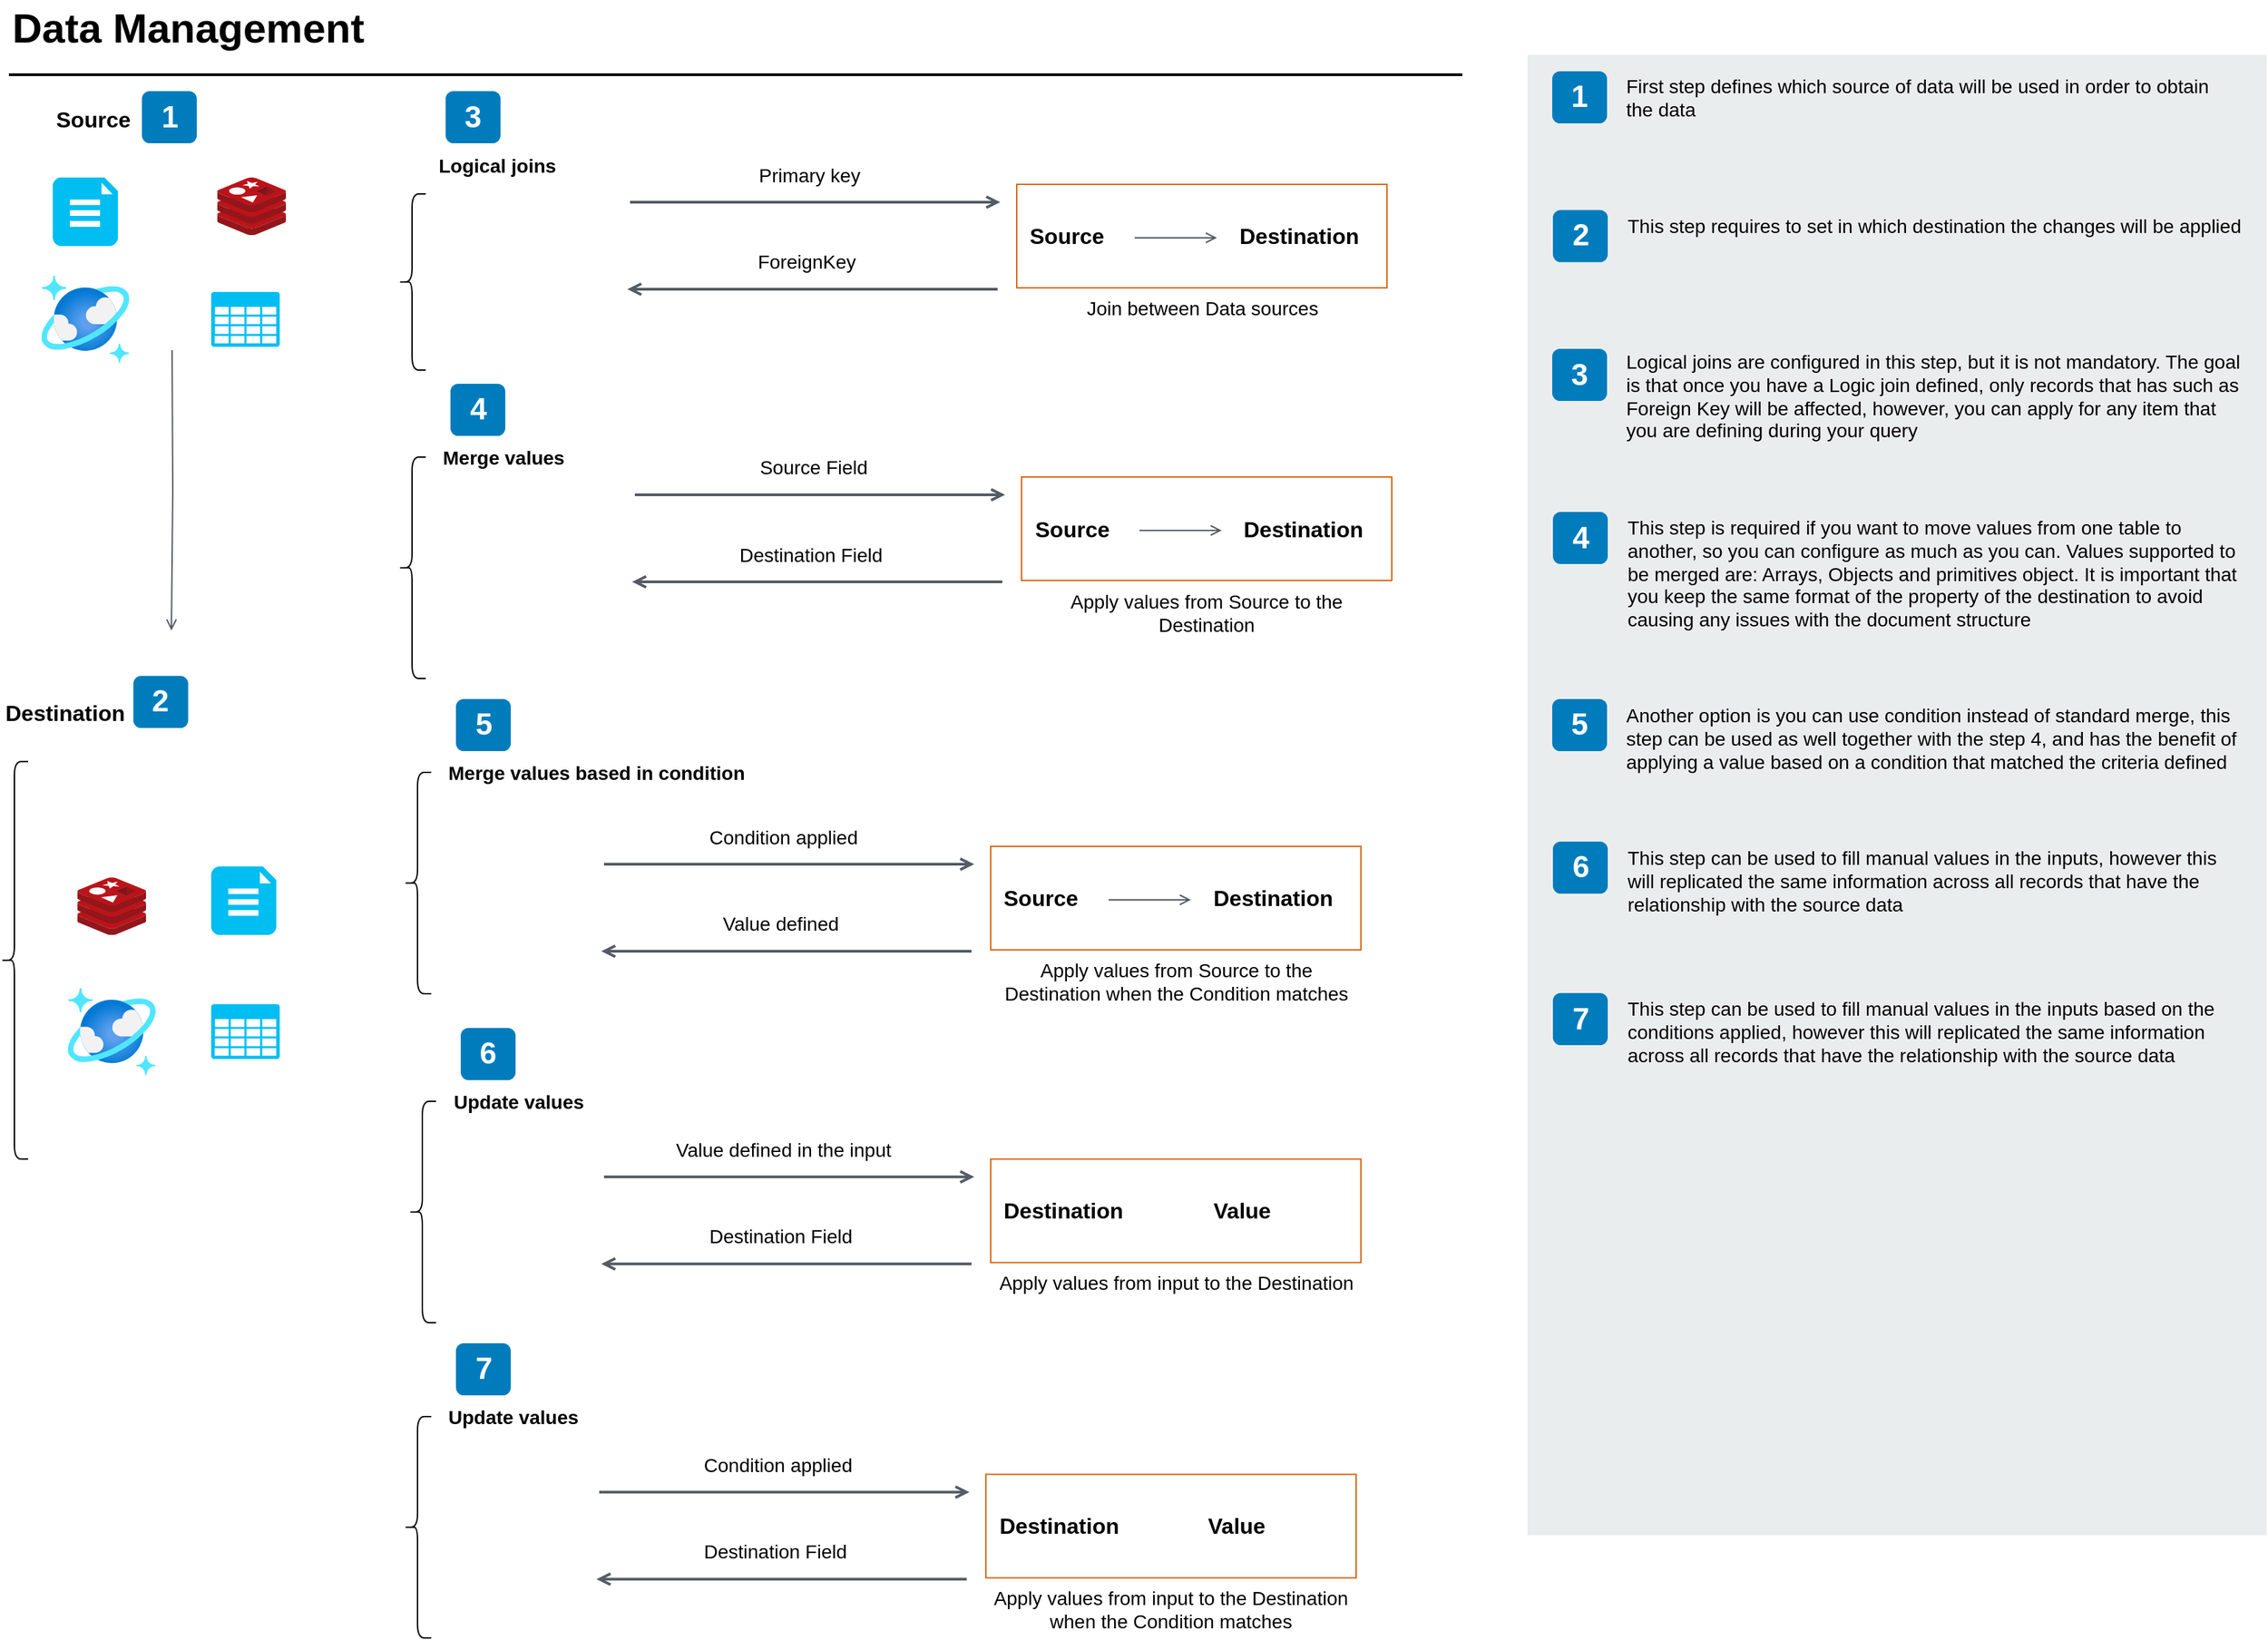 <mxfile version="23.1.1" type="github">
  <diagram id="Ht1M8jgEwFfnCIfOTk4-" name="Page-1">
    <mxGraphModel dx="1121" dy="574" grid="1" gridSize="10" guides="1" tooltips="1" connect="1" arrows="1" fold="1" page="1" pageScale="1" pageWidth="1169" pageHeight="827" math="0" shadow="0">
      <root>
        <mxCell id="0" />
        <mxCell id="1" parent="0" />
        <mxCell id="-QjtrjUzRDEMRZ5MF8oH-14" value="Join between Data sources" style="whiteSpace=wrap;html=1;fillColor=none;fontSize=14;fontColor=#000000;dashed=0;fontStyle=0;align=center;verticalAlign=top;strokeColor=#D86613;gradientColor=none;spacingLeft=0;labelPosition=center;verticalLabelPosition=bottom;container=1;pointerEvents=0;collapsible=0;recursiveResize=0;" parent="1" vertex="1">
          <mxGeometry x="787.5" y="224.5" width="270" height="75.5" as="geometry" />
        </mxCell>
        <mxCell id="ZUJbxcZo_mmczt4VvDxs-9" value="Source" style="text;html=1;resizable=0;points=[];autosize=1;align=left;verticalAlign=top;spacingTop=-4;fontSize=16;fontStyle=1" parent="-QjtrjUzRDEMRZ5MF8oH-14" vertex="1">
          <mxGeometry x="7.5" y="25.5" width="80" height="30" as="geometry" />
        </mxCell>
        <mxCell id="ZUJbxcZo_mmczt4VvDxs-10" value="Destination" style="text;html=1;resizable=0;points=[];autosize=1;align=left;verticalAlign=top;spacingTop=-4;fontSize=16;fontStyle=1" parent="-QjtrjUzRDEMRZ5MF8oH-14" vertex="1">
          <mxGeometry x="160" y="25.5" width="110" height="30" as="geometry" />
        </mxCell>
        <mxCell id="-QjtrjUzRDEMRZ5MF8oH-9" value="1" style="rounded=1;whiteSpace=wrap;html=1;fillColor=#007CBD;strokeColor=none;fontColor=#FFFFFF;fontStyle=1;fontSize=22;" parent="1" vertex="1">
          <mxGeometry x="149.5" y="156.5" width="40" height="38" as="geometry" />
        </mxCell>
        <mxCell id="-QjtrjUzRDEMRZ5MF8oH-28" value="3" style="rounded=1;whiteSpace=wrap;html=1;fillColor=#007CBD;strokeColor=none;fontColor=#FFFFFF;fontStyle=1;fontSize=22;" parent="1" vertex="1">
          <mxGeometry x="371" y="156.5" width="40" height="38" as="geometry" />
        </mxCell>
        <mxCell id="-QjtrjUzRDEMRZ5MF8oH-47" value="Data Management" style="text;html=1;resizable=0;points=[];autosize=1;align=left;verticalAlign=top;spacingTop=-4;fontSize=30;fontStyle=1" parent="1" vertex="1">
          <mxGeometry x="53" y="90" width="280" height="40" as="geometry" />
        </mxCell>
        <mxCell id="-QjtrjUzRDEMRZ5MF8oH-49" value="Source" style="text;html=1;resizable=0;points=[];autosize=1;align=left;verticalAlign=top;spacingTop=-4;fontSize=16;fontStyle=1" parent="1" vertex="1">
          <mxGeometry x="84.5" y="164.5" width="80" height="30" as="geometry" />
        </mxCell>
        <mxCell id="SCVMTBWpLvtzJIhz15lM-1" value="" style="line;strokeWidth=2;html=1;fontSize=14;" parent="1" vertex="1">
          <mxGeometry x="52.5" y="139.5" width="1060" height="10" as="geometry" />
        </mxCell>
        <mxCell id="SCVMTBWpLvtzJIhz15lM-2" value="&lt;span&gt;Logical joins&lt;/span&gt;" style="text;html=1;resizable=0;points=[];autosize=1;align=left;verticalAlign=top;spacingTop=-4;fontSize=14;fontStyle=1" parent="1" vertex="1">
          <mxGeometry x="363.5" y="199.5" width="110" height="20" as="geometry" />
        </mxCell>
        <mxCell id="SCVMTBWpLvtzJIhz15lM-3" value="" style="edgeStyle=orthogonalEdgeStyle;html=1;endArrow=open;elbow=vertical;startArrow=none;endFill=0;strokeColor=#545B64;rounded=0;fontSize=14;" parent="1" edge="1">
          <mxGeometry width="100" relative="1" as="geometry">
            <mxPoint x="171.5" y="345.5" as="sourcePoint" />
            <mxPoint x="171" y="550" as="targetPoint" />
          </mxGeometry>
        </mxCell>
        <mxCell id="SCVMTBWpLvtzJIhz15lM-5" value="" style="shape=curlyBracket;whiteSpace=wrap;html=1;rounded=1;fontSize=14;" parent="1" vertex="1">
          <mxGeometry x="336.5" y="231.5" width="20" height="128.5" as="geometry" />
        </mxCell>
        <mxCell id="SCVMTBWpLvtzJIhz15lM-17" value="&lt;span&gt;Primary key&lt;/span&gt;" style="edgeStyle=orthogonalEdgeStyle;html=1;endArrow=open;elbow=vertical;startArrow=none;endFill=0;strokeColor=#545B64;rounded=0;fontSize=14;strokeWidth=2;" parent="1" edge="1">
          <mxGeometry x="-0.037" y="20" width="100" relative="1" as="geometry">
            <mxPoint x="505.5" y="237.5" as="sourcePoint" />
            <mxPoint x="775.5" y="237.5" as="targetPoint" />
            <mxPoint as="offset" />
          </mxGeometry>
        </mxCell>
        <mxCell id="SCVMTBWpLvtzJIhz15lM-18" value="&lt;span&gt;ForeignKey&lt;/span&gt;" style="edgeStyle=orthogonalEdgeStyle;html=1;endArrow=none;elbow=vertical;startArrow=open;endFill=0;strokeColor=#545B64;rounded=0;fontSize=14;strokeWidth=2;startFill=0;" parent="1" edge="1">
          <mxGeometry x="-0.037" y="20" width="100" relative="1" as="geometry">
            <mxPoint x="503.5" y="301" as="sourcePoint" />
            <mxPoint x="773.5" y="301" as="targetPoint" />
            <mxPoint as="offset" />
          </mxGeometry>
        </mxCell>
        <mxCell id="SCVMTBWpLvtzJIhz15lM-21" value="Destination" style="text;html=1;resizable=0;points=[];autosize=1;align=left;verticalAlign=top;spacingTop=-4;fontSize=16;fontStyle=1" parent="1" vertex="1">
          <mxGeometry x="48.25" y="598.16" width="110" height="30" as="geometry" />
        </mxCell>
        <mxCell id="SCVMTBWpLvtzJIhz15lM-23" value="" style="shape=curlyBracket;whiteSpace=wrap;html=1;rounded=1;fontSize=14;" parent="1" vertex="1">
          <mxGeometry x="46.5" y="645.66" width="20" height="290" as="geometry" />
        </mxCell>
        <mxCell id="SCVMTBWpLvtzJIhz15lM-33" value="" style="edgeStyle=orthogonalEdgeStyle;html=1;endArrow=open;elbow=vertical;startArrow=none;endFill=0;strokeColor=#545B64;rounded=0;fontSize=14;" parent="1" edge="1">
          <mxGeometry width="100" relative="1" as="geometry">
            <mxPoint x="873.5" y="263.5" as="sourcePoint" />
            <mxPoint x="933.5" y="263.5" as="targetPoint" />
          </mxGeometry>
        </mxCell>
        <mxCell id="7OVz4w7n9kzEPWy-4BBC-3" value="" style="rounded=0;whiteSpace=wrap;html=1;fillColor=#EAEDED;fontSize=22;fontColor=#FFFFFF;strokeColor=none;labelBackgroundColor=none;" parent="1" vertex="1">
          <mxGeometry x="1160" y="130" width="539" height="1080" as="geometry" />
        </mxCell>
        <mxCell id="7OVz4w7n9kzEPWy-4BBC-4" value="1" style="rounded=1;whiteSpace=wrap;html=1;fillColor=#007CBD;strokeColor=none;fontColor=#FFFFFF;fontStyle=1;fontSize=22;labelBackgroundColor=none;" parent="1" vertex="1">
          <mxGeometry x="1178" y="142" width="40" height="38" as="geometry" />
        </mxCell>
        <mxCell id="7OVz4w7n9kzEPWy-4BBC-5" value="2" style="rounded=1;whiteSpace=wrap;html=1;fillColor=#007CBD;strokeColor=none;fontColor=#FFFFFF;fontStyle=1;fontSize=22;labelBackgroundColor=none;" parent="1" vertex="1">
          <mxGeometry x="1178.5" y="243.25" width="40" height="38" as="geometry" />
        </mxCell>
        <mxCell id="7OVz4w7n9kzEPWy-4BBC-6" value="3" style="rounded=1;whiteSpace=wrap;html=1;fillColor=#007CBD;strokeColor=none;fontColor=#FFFFFF;fontStyle=1;fontSize=22;labelBackgroundColor=none;" parent="1" vertex="1">
          <mxGeometry x="1178" y="344.5" width="40" height="38" as="geometry" />
        </mxCell>
        <mxCell id="7OVz4w7n9kzEPWy-4BBC-7" value="4" style="rounded=1;whiteSpace=wrap;html=1;fillColor=#007CBD;strokeColor=none;fontColor=#FFFFFF;fontStyle=1;fontSize=22;labelBackgroundColor=none;" parent="1" vertex="1">
          <mxGeometry x="1178.5" y="463.5" width="40" height="38" as="geometry" />
        </mxCell>
        <mxCell id="7OVz4w7n9kzEPWy-4BBC-13" value="&lt;span&gt;First step defines which source of data will be used in order to obtain the data&lt;/span&gt;" style="text;html=1;align=left;verticalAlign=top;spacingTop=-4;fontSize=14;labelBackgroundColor=none;whiteSpace=wrap;" parent="1" vertex="1">
          <mxGeometry x="1229.5" y="141.5" width="449" height="47.5" as="geometry" />
        </mxCell>
        <mxCell id="7OVz4w7n9kzEPWy-4BBC-14" value="&lt;span&gt;This step requires to set in which destination the changes will be applied&lt;/span&gt;" style="text;html=1;align=left;verticalAlign=top;spacingTop=-4;fontSize=14;labelBackgroundColor=none;whiteSpace=wrap;" parent="1" vertex="1">
          <mxGeometry x="1230.5" y="243.75" width="450" height="34.5" as="geometry" />
        </mxCell>
        <mxCell id="7OVz4w7n9kzEPWy-4BBC-15" value="&lt;span&gt;Logical joins are configured in this step, but it is not mandatory. The goal is that once you have a Logic join defined, only records that has such as Foreign Key will be affected, however, you can apply for any item that you are defining during your query&lt;/span&gt;" style="text;html=1;align=left;verticalAlign=top;spacingTop=-4;fontSize=14;labelBackgroundColor=none;whiteSpace=wrap;" parent="1" vertex="1">
          <mxGeometry x="1230" y="343" width="450" height="76.5" as="geometry" />
        </mxCell>
        <mxCell id="7OVz4w7n9kzEPWy-4BBC-16" value="This step is required if you want to move values from one table to another, so you can configure as much as you can. Values supported to be merged are: Arrays, Objects and primitives object. It is important that you keep the same format of the property of the destination to avoid causing any issues with the document structure" style="text;html=1;align=left;verticalAlign=top;spacingTop=-4;fontSize=14;labelBackgroundColor=none;whiteSpace=wrap;" parent="1" vertex="1">
          <mxGeometry x="1230.5" y="464" width="450" height="106" as="geometry" />
        </mxCell>
        <mxCell id="ZUJbxcZo_mmczt4VvDxs-1" value="" style="verticalLabelPosition=bottom;html=1;verticalAlign=top;align=center;strokeColor=none;fillColor=#00BEF2;shape=mxgraph.azure.file_2;pointerEvents=1;" parent="1" vertex="1">
          <mxGeometry x="84.5" y="219.5" width="47.5" height="50" as="geometry" />
        </mxCell>
        <mxCell id="ZUJbxcZo_mmczt4VvDxs-2" value="" style="image;aspect=fixed;html=1;points=[];align=center;fontSize=12;image=img/lib/azure2/databases/Azure_Cosmos_DB.svg;" parent="1" vertex="1">
          <mxGeometry x="76.25" y="291" width="64" height="64" as="geometry" />
        </mxCell>
        <mxCell id="ZUJbxcZo_mmczt4VvDxs-3" value="" style="verticalLabelPosition=bottom;html=1;verticalAlign=top;align=center;strokeColor=none;fillColor=#00BEF2;shape=mxgraph.azure.storage;pointerEvents=1;" parent="1" vertex="1">
          <mxGeometry x="200" y="303" width="50" height="40" as="geometry" />
        </mxCell>
        <mxCell id="ZUJbxcZo_mmczt4VvDxs-4" value="" style="image;sketch=0;aspect=fixed;html=1;points=[];align=center;fontSize=12;image=img/lib/mscae/Cache_Redis_Product.svg;" parent="1" vertex="1">
          <mxGeometry x="204.5" y="219.5" width="50" height="42" as="geometry" />
        </mxCell>
        <mxCell id="ZUJbxcZo_mmczt4VvDxs-5" value="" style="verticalLabelPosition=bottom;html=1;verticalAlign=top;align=center;strokeColor=none;fillColor=#00BEF2;shape=mxgraph.azure.file_2;pointerEvents=1;" parent="1" vertex="1">
          <mxGeometry x="200" y="722.16" width="47.5" height="50" as="geometry" />
        </mxCell>
        <mxCell id="ZUJbxcZo_mmczt4VvDxs-6" value="" style="image;aspect=fixed;html=1;points=[];align=center;fontSize=12;image=img/lib/azure2/databases/Azure_Cosmos_DB.svg;" parent="1" vertex="1">
          <mxGeometry x="95.5" y="810.66" width="64" height="64" as="geometry" />
        </mxCell>
        <mxCell id="ZUJbxcZo_mmczt4VvDxs-7" value="" style="verticalLabelPosition=bottom;html=1;verticalAlign=top;align=center;strokeColor=none;fillColor=#00BEF2;shape=mxgraph.azure.storage;pointerEvents=1;" parent="1" vertex="1">
          <mxGeometry x="200" y="822.66" width="50" height="40" as="geometry" />
        </mxCell>
        <mxCell id="ZUJbxcZo_mmczt4VvDxs-8" value="" style="image;sketch=0;aspect=fixed;html=1;points=[];align=center;fontSize=12;image=img/lib/mscae/Cache_Redis_Product.svg;" parent="1" vertex="1">
          <mxGeometry x="102.5" y="730.16" width="50" height="42" as="geometry" />
        </mxCell>
        <mxCell id="ZUJbxcZo_mmczt4VvDxs-11" value="2" style="rounded=1;whiteSpace=wrap;html=1;fillColor=#007CBD;strokeColor=none;fontColor=#FFFFFF;fontStyle=1;fontSize=22;" parent="1" vertex="1">
          <mxGeometry x="143.25" y="583.16" width="40" height="38" as="geometry" />
        </mxCell>
        <mxCell id="ZUJbxcZo_mmczt4VvDxs-21" value="Apply values from Source to the Destination" style="whiteSpace=wrap;html=1;fillColor=none;fontSize=14;fontColor=#000000;dashed=0;fontStyle=0;align=center;verticalAlign=top;strokeColor=#D86613;gradientColor=none;spacingLeft=0;labelPosition=center;verticalLabelPosition=bottom;container=1;pointerEvents=0;collapsible=0;recursiveResize=0;" parent="1" vertex="1">
          <mxGeometry x="791" y="438" width="270" height="75.5" as="geometry" />
        </mxCell>
        <mxCell id="ZUJbxcZo_mmczt4VvDxs-22" value="Source" style="text;html=1;resizable=0;points=[];autosize=1;align=left;verticalAlign=top;spacingTop=-4;fontSize=16;fontStyle=1" parent="ZUJbxcZo_mmczt4VvDxs-21" vertex="1">
          <mxGeometry x="7.5" y="25.5" width="80" height="30" as="geometry" />
        </mxCell>
        <mxCell id="ZUJbxcZo_mmczt4VvDxs-23" value="Destination" style="text;html=1;resizable=0;points=[];autosize=1;align=left;verticalAlign=top;spacingTop=-4;fontSize=16;fontStyle=1" parent="ZUJbxcZo_mmczt4VvDxs-21" vertex="1">
          <mxGeometry x="160" y="25.5" width="110" height="30" as="geometry" />
        </mxCell>
        <mxCell id="ZUJbxcZo_mmczt4VvDxs-24" value="4" style="rounded=1;whiteSpace=wrap;html=1;fillColor=#007CBD;strokeColor=none;fontColor=#FFFFFF;fontStyle=1;fontSize=22;" parent="1" vertex="1">
          <mxGeometry x="374.5" y="370" width="40" height="38" as="geometry" />
        </mxCell>
        <mxCell id="ZUJbxcZo_mmczt4VvDxs-25" value="&lt;span&gt;Merge values&lt;/span&gt;" style="text;html=1;resizable=0;points=[];autosize=1;align=left;verticalAlign=top;spacingTop=-4;fontSize=14;fontStyle=1" parent="1" vertex="1">
          <mxGeometry x="367" y="413" width="110" height="20" as="geometry" />
        </mxCell>
        <mxCell id="ZUJbxcZo_mmczt4VvDxs-26" value="" style="shape=curlyBracket;whiteSpace=wrap;html=1;rounded=1;fontSize=14;" parent="1" vertex="1">
          <mxGeometry x="336.5" y="423.5" width="20" height="161.5" as="geometry" />
        </mxCell>
        <mxCell id="ZUJbxcZo_mmczt4VvDxs-27" value="&lt;span&gt;Source Field&lt;/span&gt;" style="edgeStyle=orthogonalEdgeStyle;html=1;endArrow=open;elbow=vertical;startArrow=none;endFill=0;strokeColor=#545B64;rounded=0;fontSize=14;strokeWidth=2;" parent="1" edge="1">
          <mxGeometry x="-0.037" y="20" width="100" relative="1" as="geometry">
            <mxPoint x="509" y="451" as="sourcePoint" />
            <mxPoint x="779" y="451" as="targetPoint" />
            <mxPoint as="offset" />
          </mxGeometry>
        </mxCell>
        <mxCell id="ZUJbxcZo_mmczt4VvDxs-28" value="&lt;span&gt;Destination Field&lt;/span&gt;" style="edgeStyle=orthogonalEdgeStyle;html=1;endArrow=none;elbow=vertical;startArrow=open;endFill=0;strokeColor=#545B64;rounded=0;fontSize=14;strokeWidth=2;startFill=0;" parent="1" edge="1">
          <mxGeometry x="-0.037" y="20" width="100" relative="1" as="geometry">
            <mxPoint x="507" y="514.5" as="sourcePoint" />
            <mxPoint x="777" y="514.5" as="targetPoint" />
            <mxPoint as="offset" />
          </mxGeometry>
        </mxCell>
        <mxCell id="ZUJbxcZo_mmczt4VvDxs-29" value="" style="edgeStyle=orthogonalEdgeStyle;html=1;endArrow=open;elbow=vertical;startArrow=none;endFill=0;strokeColor=#545B64;rounded=0;fontSize=14;" parent="1" edge="1">
          <mxGeometry width="100" relative="1" as="geometry">
            <mxPoint x="877" y="477" as="sourcePoint" />
            <mxPoint x="937" y="477" as="targetPoint" />
          </mxGeometry>
        </mxCell>
        <mxCell id="ZUJbxcZo_mmczt4VvDxs-42" value="Apply values from Source to the Destination when the Condition matches" style="whiteSpace=wrap;html=1;fillColor=none;fontSize=14;fontColor=#000000;dashed=0;fontStyle=0;align=center;verticalAlign=top;strokeColor=#D86613;gradientColor=none;spacingLeft=0;labelPosition=center;verticalLabelPosition=bottom;container=1;pointerEvents=0;collapsible=0;recursiveResize=0;" parent="1" vertex="1">
          <mxGeometry x="768.5" y="707.5" width="270" height="75.5" as="geometry" />
        </mxCell>
        <mxCell id="ZUJbxcZo_mmczt4VvDxs-43" value="Source" style="text;html=1;resizable=0;points=[];autosize=1;align=left;verticalAlign=top;spacingTop=-4;fontSize=16;fontStyle=1" parent="ZUJbxcZo_mmczt4VvDxs-42" vertex="1">
          <mxGeometry x="7.5" y="25.5" width="80" height="30" as="geometry" />
        </mxCell>
        <mxCell id="ZUJbxcZo_mmczt4VvDxs-44" value="Destination" style="text;html=1;resizable=0;points=[];autosize=1;align=left;verticalAlign=top;spacingTop=-4;fontSize=16;fontStyle=1" parent="ZUJbxcZo_mmczt4VvDxs-42" vertex="1">
          <mxGeometry x="160" y="25.5" width="110" height="30" as="geometry" />
        </mxCell>
        <mxCell id="ZUJbxcZo_mmczt4VvDxs-45" value="5" style="rounded=1;whiteSpace=wrap;html=1;fillColor=#007CBD;strokeColor=none;fontColor=#FFFFFF;fontStyle=1;fontSize=22;" parent="1" vertex="1">
          <mxGeometry x="378.5" y="600" width="40" height="38" as="geometry" />
        </mxCell>
        <mxCell id="ZUJbxcZo_mmczt4VvDxs-46" value="&lt;span&gt;Merge values based in condition&lt;/span&gt;" style="text;html=1;resizable=0;points=[];autosize=1;align=left;verticalAlign=top;spacingTop=-4;fontSize=14;fontStyle=1" parent="1" vertex="1">
          <mxGeometry x="371" y="643" width="240" height="20" as="geometry" />
        </mxCell>
        <mxCell id="ZUJbxcZo_mmczt4VvDxs-47" value="" style="shape=curlyBracket;whiteSpace=wrap;html=1;rounded=1;fontSize=14;" parent="1" vertex="1">
          <mxGeometry x="340.5" y="653.5" width="20" height="161.5" as="geometry" />
        </mxCell>
        <mxCell id="ZUJbxcZo_mmczt4VvDxs-48" value="Condition applied" style="edgeStyle=orthogonalEdgeStyle;html=1;endArrow=open;elbow=vertical;startArrow=none;endFill=0;strokeColor=#545B64;rounded=0;fontSize=14;strokeWidth=2;" parent="1" edge="1">
          <mxGeometry x="-0.037" y="20" width="100" relative="1" as="geometry">
            <mxPoint x="486.5" y="720.5" as="sourcePoint" />
            <mxPoint x="756.5" y="720.5" as="targetPoint" />
            <mxPoint as="offset" />
          </mxGeometry>
        </mxCell>
        <mxCell id="ZUJbxcZo_mmczt4VvDxs-49" value="Value defined" style="edgeStyle=orthogonalEdgeStyle;html=1;endArrow=none;elbow=vertical;startArrow=open;endFill=0;strokeColor=#545B64;rounded=0;fontSize=14;strokeWidth=2;startFill=0;" parent="1" edge="1">
          <mxGeometry x="-0.037" y="20" width="100" relative="1" as="geometry">
            <mxPoint x="484.5" y="784" as="sourcePoint" />
            <mxPoint x="754.5" y="784" as="targetPoint" />
            <mxPoint as="offset" />
          </mxGeometry>
        </mxCell>
        <mxCell id="ZUJbxcZo_mmczt4VvDxs-50" value="" style="edgeStyle=orthogonalEdgeStyle;html=1;endArrow=open;elbow=vertical;startArrow=none;endFill=0;strokeColor=#545B64;rounded=0;fontSize=14;" parent="1" edge="1">
          <mxGeometry width="100" relative="1" as="geometry">
            <mxPoint x="854.5" y="746.5" as="sourcePoint" />
            <mxPoint x="914.5" y="746.5" as="targetPoint" />
          </mxGeometry>
        </mxCell>
        <mxCell id="ZUJbxcZo_mmczt4VvDxs-54" value="5" style="rounded=1;whiteSpace=wrap;html=1;fillColor=#007CBD;strokeColor=none;fontColor=#FFFFFF;fontStyle=1;fontSize=22;labelBackgroundColor=none;" parent="1" vertex="1">
          <mxGeometry x="1178" y="600" width="40" height="38" as="geometry" />
        </mxCell>
        <mxCell id="ZUJbxcZo_mmczt4VvDxs-55" value="Another option is you can use condition instead of standard merge, this step can be used as well together with the step 4, and has the benefit of applying a value based on a condition that matched the criteria defined" style="text;html=1;align=left;verticalAlign=top;spacingTop=-4;fontSize=14;labelBackgroundColor=none;whiteSpace=wrap;" parent="1" vertex="1">
          <mxGeometry x="1230" y="600.5" width="450" height="69.5" as="geometry" />
        </mxCell>
        <mxCell id="bv4CANj5qFdlawP_M0Id-5" value="6" style="rounded=1;whiteSpace=wrap;html=1;fillColor=#007CBD;strokeColor=none;fontColor=#FFFFFF;fontStyle=1;fontSize=22;" vertex="1" parent="1">
          <mxGeometry x="382" y="840" width="40" height="38" as="geometry" />
        </mxCell>
        <mxCell id="bv4CANj5qFdlawP_M0Id-6" value="&lt;span&gt;Update values&lt;/span&gt;" style="text;html=1;resizable=0;points=[];autosize=1;align=left;verticalAlign=top;spacingTop=-4;fontSize=14;fontStyle=1" vertex="1" parent="1">
          <mxGeometry x="374.5" y="883" width="120" height="20" as="geometry" />
        </mxCell>
        <mxCell id="bv4CANj5qFdlawP_M0Id-7" value="" style="shape=curlyBracket;whiteSpace=wrap;html=1;rounded=1;fontSize=14;" vertex="1" parent="1">
          <mxGeometry x="344" y="893.5" width="20" height="161.5" as="geometry" />
        </mxCell>
        <mxCell id="bv4CANj5qFdlawP_M0Id-11" value="Apply values from input to the Destination" style="whiteSpace=wrap;html=1;fillColor=none;fontSize=14;fontColor=#000000;dashed=0;fontStyle=0;align=center;verticalAlign=top;strokeColor=#D86613;gradientColor=none;spacingLeft=0;labelPosition=center;verticalLabelPosition=bottom;container=1;pointerEvents=0;collapsible=0;recursiveResize=0;" vertex="1" parent="1">
          <mxGeometry x="768.5" y="935.66" width="270" height="75.5" as="geometry" />
        </mxCell>
        <mxCell id="bv4CANj5qFdlawP_M0Id-12" value="Destination" style="text;html=1;resizable=0;points=[];autosize=1;align=left;verticalAlign=top;spacingTop=-4;fontSize=16;fontStyle=1" vertex="1" parent="bv4CANj5qFdlawP_M0Id-11">
          <mxGeometry x="7.5" y="25.5" width="110" height="30" as="geometry" />
        </mxCell>
        <mxCell id="bv4CANj5qFdlawP_M0Id-13" value="Value" style="text;html=1;resizable=0;points=[];autosize=1;align=left;verticalAlign=top;spacingTop=-4;fontSize=16;fontStyle=1" vertex="1" parent="bv4CANj5qFdlawP_M0Id-11">
          <mxGeometry x="160" y="25.5" width="70" height="30" as="geometry" />
        </mxCell>
        <mxCell id="bv4CANj5qFdlawP_M0Id-14" value="&lt;span&gt;Value defined in the input&lt;/span&gt;" style="edgeStyle=orthogonalEdgeStyle;html=1;endArrow=open;elbow=vertical;startArrow=none;endFill=0;strokeColor=#545B64;rounded=0;fontSize=14;strokeWidth=2;" edge="1" parent="1">
          <mxGeometry x="-0.037" y="20" width="100" relative="1" as="geometry">
            <mxPoint x="486.5" y="948.66" as="sourcePoint" />
            <mxPoint x="756.5" y="948.66" as="targetPoint" />
            <mxPoint as="offset" />
          </mxGeometry>
        </mxCell>
        <mxCell id="bv4CANj5qFdlawP_M0Id-15" value="&lt;span&gt;Destination Field&lt;/span&gt;" style="edgeStyle=orthogonalEdgeStyle;html=1;endArrow=none;elbow=vertical;startArrow=open;endFill=0;strokeColor=#545B64;rounded=0;fontSize=14;strokeWidth=2;startFill=0;" edge="1" parent="1">
          <mxGeometry x="-0.037" y="20" width="100" relative="1" as="geometry">
            <mxPoint x="484.5" y="1012.16" as="sourcePoint" />
            <mxPoint x="754.5" y="1012.16" as="targetPoint" />
            <mxPoint as="offset" />
          </mxGeometry>
        </mxCell>
        <mxCell id="bv4CANj5qFdlawP_M0Id-16" value="7" style="rounded=1;whiteSpace=wrap;html=1;fillColor=#007CBD;strokeColor=none;fontColor=#FFFFFF;fontStyle=1;fontSize=22;" vertex="1" parent="1">
          <mxGeometry x="378.5" y="1070" width="40" height="38" as="geometry" />
        </mxCell>
        <mxCell id="bv4CANj5qFdlawP_M0Id-17" value="&lt;span&gt;Update values&lt;/span&gt;" style="text;html=1;resizable=0;points=[];autosize=1;align=left;verticalAlign=top;spacingTop=-4;fontSize=14;fontStyle=1" vertex="1" parent="1">
          <mxGeometry x="371" y="1113" width="120" height="20" as="geometry" />
        </mxCell>
        <mxCell id="bv4CANj5qFdlawP_M0Id-18" value="" style="shape=curlyBracket;whiteSpace=wrap;html=1;rounded=1;fontSize=14;" vertex="1" parent="1">
          <mxGeometry x="340.5" y="1123.5" width="20" height="161.5" as="geometry" />
        </mxCell>
        <mxCell id="bv4CANj5qFdlawP_M0Id-19" value="Apply values from input to the Destination when the Condition matches" style="whiteSpace=wrap;html=1;fillColor=none;fontSize=14;fontColor=#000000;dashed=0;fontStyle=0;align=center;verticalAlign=top;strokeColor=#D86613;gradientColor=none;spacingLeft=0;labelPosition=center;verticalLabelPosition=bottom;container=1;pointerEvents=0;collapsible=0;recursiveResize=0;" vertex="1" parent="1">
          <mxGeometry x="765" y="1165.66" width="270" height="75.5" as="geometry" />
        </mxCell>
        <mxCell id="bv4CANj5qFdlawP_M0Id-20" value="Destination" style="text;html=1;resizable=0;points=[];autosize=1;align=left;verticalAlign=top;spacingTop=-4;fontSize=16;fontStyle=1" vertex="1" parent="bv4CANj5qFdlawP_M0Id-19">
          <mxGeometry x="7.5" y="25.5" width="110" height="30" as="geometry" />
        </mxCell>
        <mxCell id="bv4CANj5qFdlawP_M0Id-21" value="Value" style="text;html=1;resizable=0;points=[];autosize=1;align=left;verticalAlign=top;spacingTop=-4;fontSize=16;fontStyle=1" vertex="1" parent="bv4CANj5qFdlawP_M0Id-19">
          <mxGeometry x="160" y="25.5" width="70" height="30" as="geometry" />
        </mxCell>
        <mxCell id="bv4CANj5qFdlawP_M0Id-22" value="Condition applied" style="edgeStyle=orthogonalEdgeStyle;html=1;endArrow=open;elbow=vertical;startArrow=none;endFill=0;strokeColor=#545B64;rounded=0;fontSize=14;strokeWidth=2;" edge="1" parent="1">
          <mxGeometry x="-0.037" y="20" width="100" relative="1" as="geometry">
            <mxPoint x="483" y="1178.66" as="sourcePoint" />
            <mxPoint x="753" y="1178.66" as="targetPoint" />
            <mxPoint as="offset" />
          </mxGeometry>
        </mxCell>
        <mxCell id="bv4CANj5qFdlawP_M0Id-23" value="&lt;span&gt;Destination Field&lt;/span&gt;" style="edgeStyle=orthogonalEdgeStyle;html=1;endArrow=none;elbow=vertical;startArrow=open;endFill=0;strokeColor=#545B64;rounded=0;fontSize=14;strokeWidth=2;startFill=0;" edge="1" parent="1">
          <mxGeometry x="-0.037" y="20" width="100" relative="1" as="geometry">
            <mxPoint x="481" y="1242.16" as="sourcePoint" />
            <mxPoint x="751" y="1242.16" as="targetPoint" />
            <mxPoint as="offset" />
          </mxGeometry>
        </mxCell>
        <mxCell id="bv4CANj5qFdlawP_M0Id-24" value="6" style="rounded=1;whiteSpace=wrap;html=1;fillColor=#007CBD;strokeColor=none;fontColor=#FFFFFF;fontStyle=1;fontSize=22;labelBackgroundColor=none;" vertex="1" parent="1">
          <mxGeometry x="1178.5" y="704" width="40" height="38" as="geometry" />
        </mxCell>
        <mxCell id="bv4CANj5qFdlawP_M0Id-25" value="This step can be used to fill manual values in the inputs, however this will replicated the same information across all records that have the relationship with the source data" style="text;html=1;align=left;verticalAlign=top;spacingTop=-4;fontSize=14;labelBackgroundColor=none;whiteSpace=wrap;" vertex="1" parent="1">
          <mxGeometry x="1230.5" y="704.5" width="450" height="69.5" as="geometry" />
        </mxCell>
        <mxCell id="bv4CANj5qFdlawP_M0Id-26" value="7" style="rounded=1;whiteSpace=wrap;html=1;fillColor=#007CBD;strokeColor=none;fontColor=#FFFFFF;fontStyle=1;fontSize=22;labelBackgroundColor=none;" vertex="1" parent="1">
          <mxGeometry x="1178.5" y="814.5" width="40" height="38" as="geometry" />
        </mxCell>
        <mxCell id="bv4CANj5qFdlawP_M0Id-27" value="This step can be used to fill manual values in the inputs based on the conditions applied, however this will replicated the same information across all records that have the relationship with the source data" style="text;html=1;align=left;verticalAlign=top;spacingTop=-4;fontSize=14;labelBackgroundColor=none;whiteSpace=wrap;" vertex="1" parent="1">
          <mxGeometry x="1230.5" y="815" width="450" height="69.5" as="geometry" />
        </mxCell>
      </root>
    </mxGraphModel>
  </diagram>
</mxfile>
